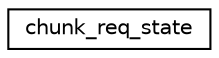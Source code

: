 digraph G
{
  edge [fontname="Helvetica",fontsize="10",labelfontname="Helvetica",labelfontsize="10"];
  node [fontname="Helvetica",fontsize="10",shape=record];
  rankdir="LR";
  Node1 [label="chunk_req_state",height=0.2,width=0.4,color="black", fillcolor="white", style="filled",URL="$structchunk__req__state.html"];
}
